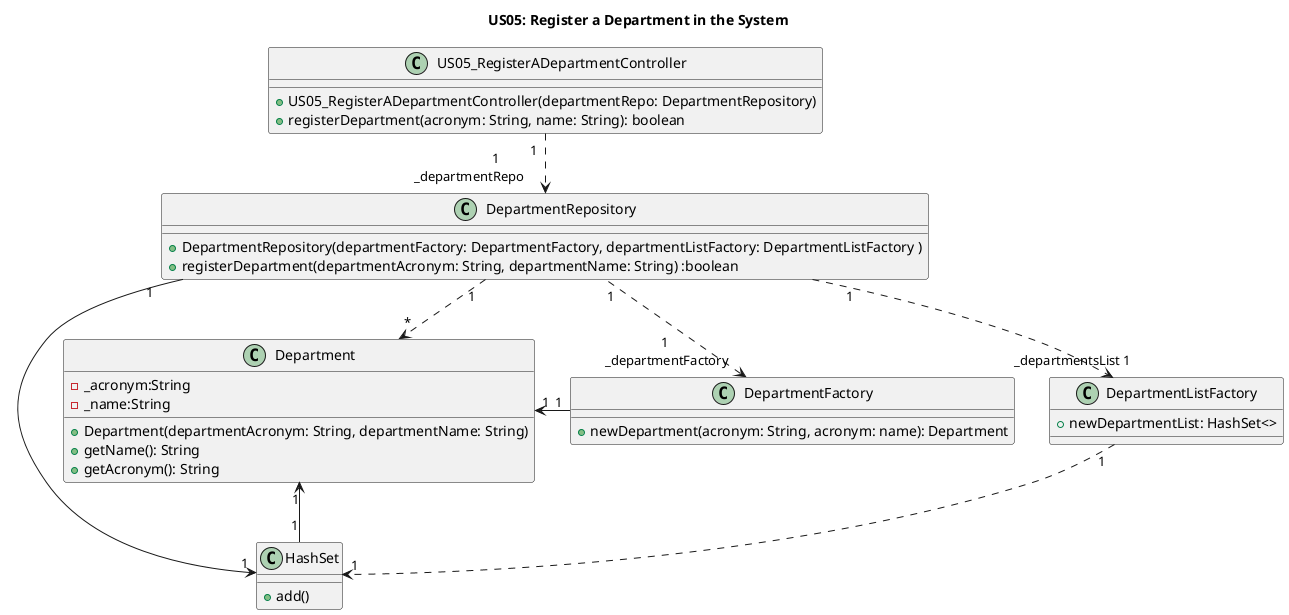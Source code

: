 @startuml
title US05: Register a Department in the System
'left to right direction'

class US05_RegisterADepartmentController {
    +US05_RegisterADepartmentController(departmentRepo: DepartmentRepository)
    +registerDepartment(acronym: String, name: String): boolean
}

class Department {
    -_acronym:String
    -_name:String
    +Department(departmentAcronym: String, departmentName: String)
    +getName(): String
    +getAcronym(): String
}

class DepartmentRepository {
    +DepartmentRepository(departmentFactory: DepartmentFactory, departmentListFactory: DepartmentListFactory )
    +registerDepartment(departmentAcronym: String, departmentName: String) :boolean
}

class DepartmentFactory {
    +newDepartment(acronym: String, acronym: name): Department
}

class DepartmentListFactory {
    +newDepartmentList: HashSet<>
}

class HashSet {
    +add()
}

DepartmentRepository "1" ..> "*" Department
DepartmentRepository "1" -> "1" HashSet
Department "1" <- "1" HashSet
DepartmentRepository "1" ..> "_departmentsList 1" DepartmentListFactory
DepartmentListFactory "1" ..> "1" HashSet
US05_RegisterADepartmentController "1  " ..> "            1\n_departmentRepo    " DepartmentRepository
Department "1" <- "1" DepartmentFactory
DepartmentFactory "1\n _departmentFactory" <.. "1" DepartmentRepository
@enduml